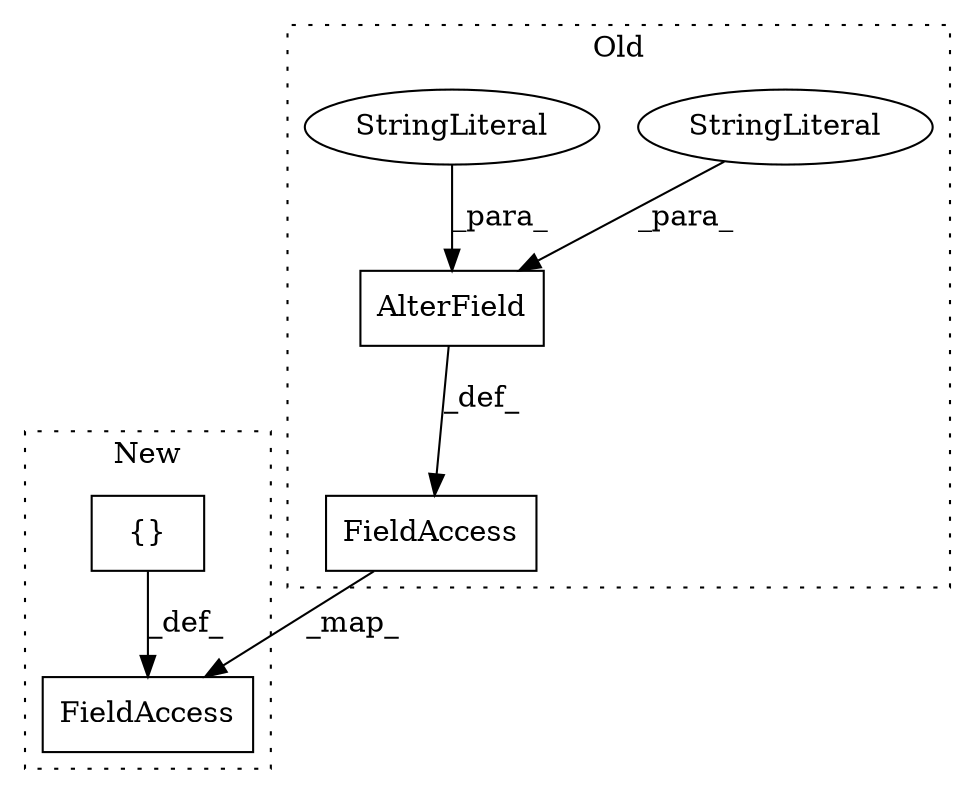 digraph G {
subgraph cluster0 {
1 [label="AlterField" a="32" s="1518,1586" l="11,1" shape="box"];
3 [label="StringLiteral" a="45" s="1529" l="9" shape="ellipse"];
4 [label="StringLiteral" a="45" s="1539" l="17" shape="ellipse"];
6 [label="FieldAccess" a="22" s="934" l="10" shape="box"];
label = "Old";
style="dotted";
}
subgraph cluster1 {
2 [label="{}" a="4" s="1410,1991" l="6,2" shape="box"];
5 [label="FieldAccess" a="22" s="1341" l="10" shape="box"];
label = "New";
style="dotted";
}
1 -> 6 [label="_def_"];
2 -> 5 [label="_def_"];
3 -> 1 [label="_para_"];
4 -> 1 [label="_para_"];
6 -> 5 [label="_map_"];
}